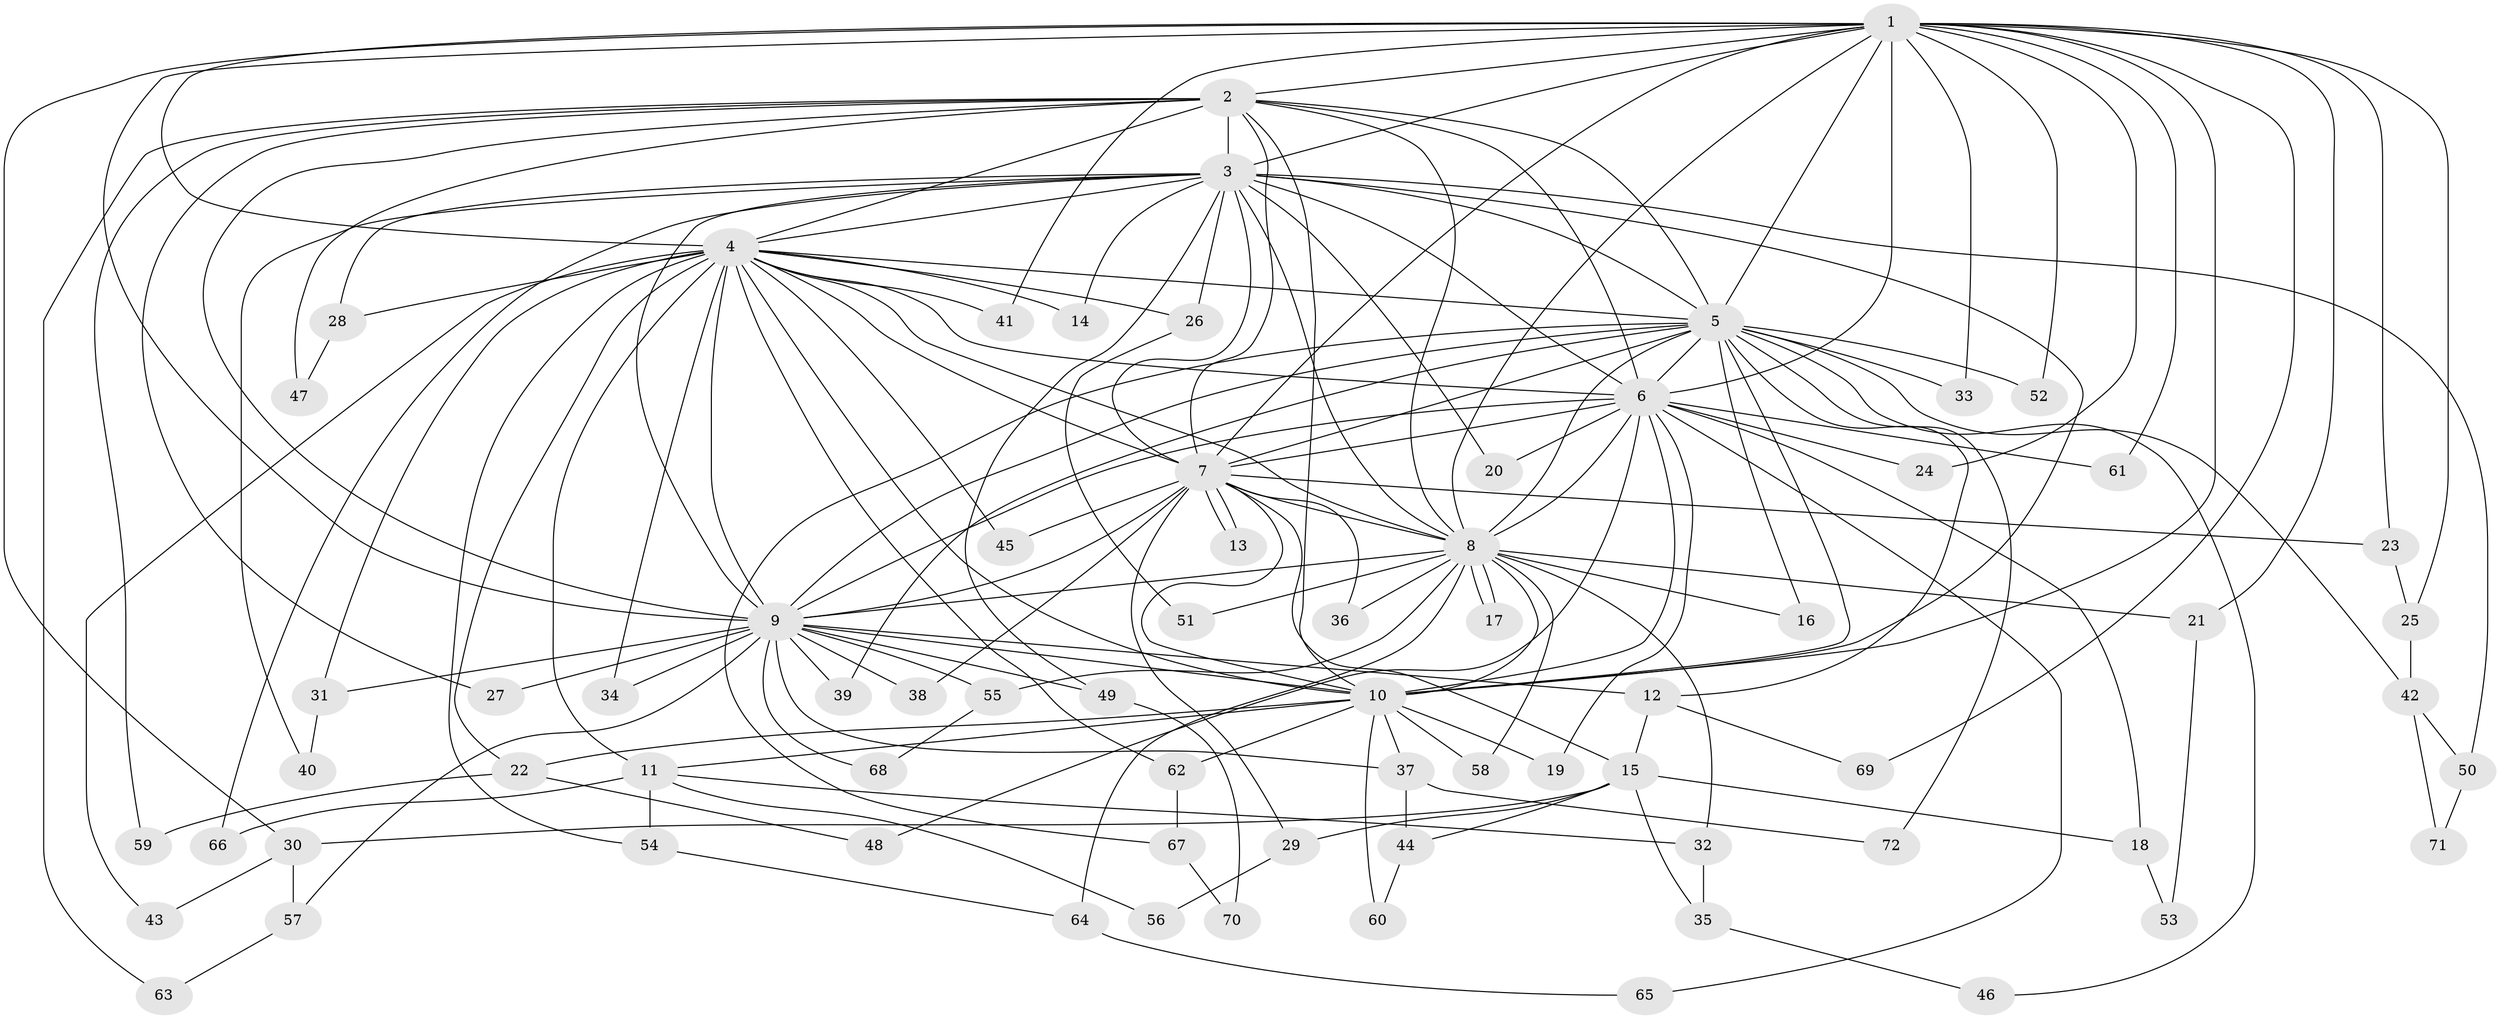 // Generated by graph-tools (version 1.1) at 2025/25/03/09/25 03:25:48]
// undirected, 72 vertices, 169 edges
graph export_dot {
graph [start="1"]
  node [color=gray90,style=filled];
  1;
  2;
  3;
  4;
  5;
  6;
  7;
  8;
  9;
  10;
  11;
  12;
  13;
  14;
  15;
  16;
  17;
  18;
  19;
  20;
  21;
  22;
  23;
  24;
  25;
  26;
  27;
  28;
  29;
  30;
  31;
  32;
  33;
  34;
  35;
  36;
  37;
  38;
  39;
  40;
  41;
  42;
  43;
  44;
  45;
  46;
  47;
  48;
  49;
  50;
  51;
  52;
  53;
  54;
  55;
  56;
  57;
  58;
  59;
  60;
  61;
  62;
  63;
  64;
  65;
  66;
  67;
  68;
  69;
  70;
  71;
  72;
  1 -- 2;
  1 -- 3;
  1 -- 4;
  1 -- 5;
  1 -- 6;
  1 -- 7;
  1 -- 8;
  1 -- 9;
  1 -- 10;
  1 -- 21;
  1 -- 23;
  1 -- 24;
  1 -- 25;
  1 -- 30;
  1 -- 33;
  1 -- 41;
  1 -- 52;
  1 -- 61;
  1 -- 69;
  2 -- 3;
  2 -- 4;
  2 -- 5;
  2 -- 6;
  2 -- 7;
  2 -- 8;
  2 -- 9;
  2 -- 10;
  2 -- 27;
  2 -- 47;
  2 -- 59;
  2 -- 63;
  3 -- 4;
  3 -- 5;
  3 -- 6;
  3 -- 7;
  3 -- 8;
  3 -- 9;
  3 -- 10;
  3 -- 14;
  3 -- 20;
  3 -- 26;
  3 -- 28;
  3 -- 40;
  3 -- 49;
  3 -- 50;
  3 -- 66;
  4 -- 5;
  4 -- 6;
  4 -- 7;
  4 -- 8;
  4 -- 9;
  4 -- 10;
  4 -- 11;
  4 -- 14;
  4 -- 22;
  4 -- 26;
  4 -- 28;
  4 -- 31;
  4 -- 34;
  4 -- 41;
  4 -- 43;
  4 -- 45;
  4 -- 54;
  4 -- 62;
  5 -- 6;
  5 -- 7;
  5 -- 8;
  5 -- 9;
  5 -- 10;
  5 -- 12;
  5 -- 16;
  5 -- 33;
  5 -- 39;
  5 -- 42;
  5 -- 46;
  5 -- 52;
  5 -- 67;
  5 -- 72;
  6 -- 7;
  6 -- 8;
  6 -- 9;
  6 -- 10;
  6 -- 18;
  6 -- 19;
  6 -- 20;
  6 -- 24;
  6 -- 48;
  6 -- 61;
  6 -- 65;
  7 -- 8;
  7 -- 9;
  7 -- 10;
  7 -- 13;
  7 -- 13;
  7 -- 15;
  7 -- 23;
  7 -- 29;
  7 -- 36;
  7 -- 38;
  7 -- 45;
  8 -- 9;
  8 -- 10;
  8 -- 16;
  8 -- 17;
  8 -- 17;
  8 -- 21;
  8 -- 32;
  8 -- 36;
  8 -- 51;
  8 -- 55;
  8 -- 58;
  8 -- 64;
  9 -- 10;
  9 -- 12;
  9 -- 27;
  9 -- 31;
  9 -- 34;
  9 -- 37;
  9 -- 38;
  9 -- 39;
  9 -- 49;
  9 -- 55;
  9 -- 57;
  9 -- 68;
  10 -- 11;
  10 -- 19;
  10 -- 22;
  10 -- 37;
  10 -- 58;
  10 -- 60;
  10 -- 62;
  11 -- 32;
  11 -- 54;
  11 -- 56;
  11 -- 66;
  12 -- 15;
  12 -- 69;
  15 -- 18;
  15 -- 29;
  15 -- 30;
  15 -- 35;
  15 -- 44;
  18 -- 53;
  21 -- 53;
  22 -- 48;
  22 -- 59;
  23 -- 25;
  25 -- 42;
  26 -- 51;
  28 -- 47;
  29 -- 56;
  30 -- 43;
  30 -- 57;
  31 -- 40;
  32 -- 35;
  35 -- 46;
  37 -- 44;
  37 -- 72;
  42 -- 50;
  42 -- 71;
  44 -- 60;
  49 -- 70;
  50 -- 71;
  54 -- 64;
  55 -- 68;
  57 -- 63;
  62 -- 67;
  64 -- 65;
  67 -- 70;
}
